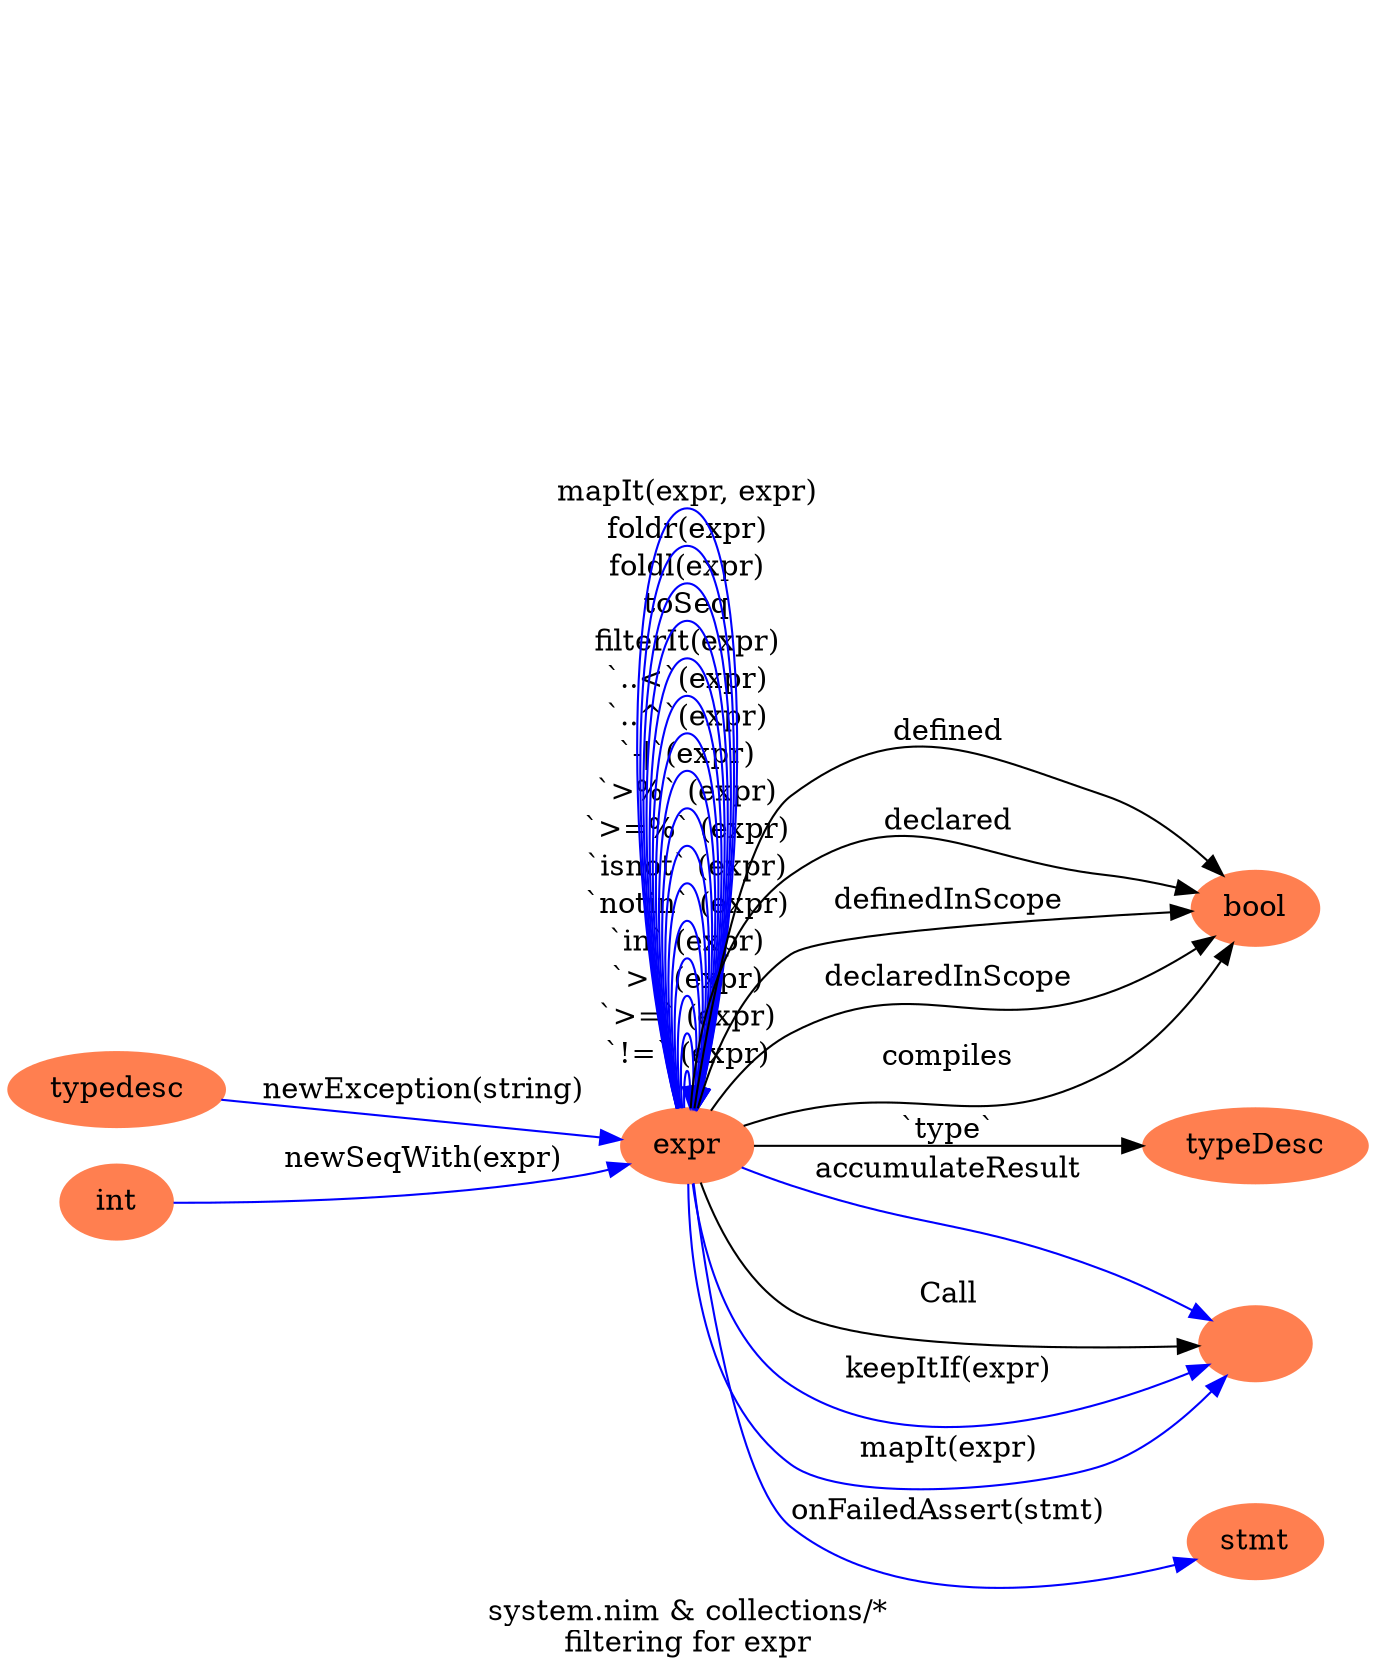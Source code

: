 digraph {
graph [
label = "system.nim & collections/*
filtering for expr";
rankdir=LR;
];
node[color=coral, style=filled, label="expr" ] N0;
node[color=coral, style=filled, label="bool" ] N1;
N0 -> N1 [color="", label="defined" ];
N0 -> N1 [color="", label="declared" ];
N0 -> N1 [color="", label="definedInScope" ];
N0 -> N1 [color="", label="declaredInScope" ];
node[color=coral, style=filled, label="typeDesc" ] N2;
N0 -> N2 [color="", label="`type`" ];
N0 -> N0 [color="blue", label="`!=` (expr)" ];
N0 -> N0 [color="blue", label="`>=` (expr)" ];
N0 -> N0 [color="blue", label="`>` (expr)" ];
N0 -> N0 [color="blue", label="`in` (expr)" ];
N0 -> N0 [color="blue", label="`notin` (expr)" ];
N0 -> N0 [color="blue", label="`isnot` (expr)" ];
N0 -> N0 [color="blue", label="`>=%` (expr)" ];
N0 -> N0 [color="blue", label="`>%` (expr)" ];
node[color=coral, style=filled, label="" ] N3;
N0 -> N3 [color="blue", label="accumulateResult" ];
node[color=coral, style=filled, label="typedesc" ] N4;
N4 -> N0 [color="blue", label="newException(string)" ];
N0 -> N0 [color="blue", label="`-|`(expr)" ];
node[color=coral, style=filled, label="stmt" ] N5;
N0 -> N5 [color="blue", label="onFailedAssert(stmt)" ];
N0 -> N1 [color="", label="compiles" ];
N0 -> N3 [color="", label="Call" ];
N0 -> N0 [color="blue", label="`..^`(expr)" ];
N0 -> N0 [color="blue", label="`..<`(expr)" ];
N0 -> N0 [color="blue", label="filterIt(expr)" ];
N0 -> N3 [color="blue", label="keepItIf(expr)" ];
N0 -> N0 [color="blue", label="toSeq" ];
N0 -> N0 [color="blue", label="foldl(expr)" ];
N0 -> N0 [color="blue", label="foldr(expr)" ];
N0 -> N0 [color="blue", label="mapIt(expr, expr)" ];
N0 -> N3 [color="blue", label="mapIt(expr)" ];
node[color=coral, style=filled, label="int" ] N6;
N6 -> N0 [color="blue", label="newSeqWith(expr)" ];
}
